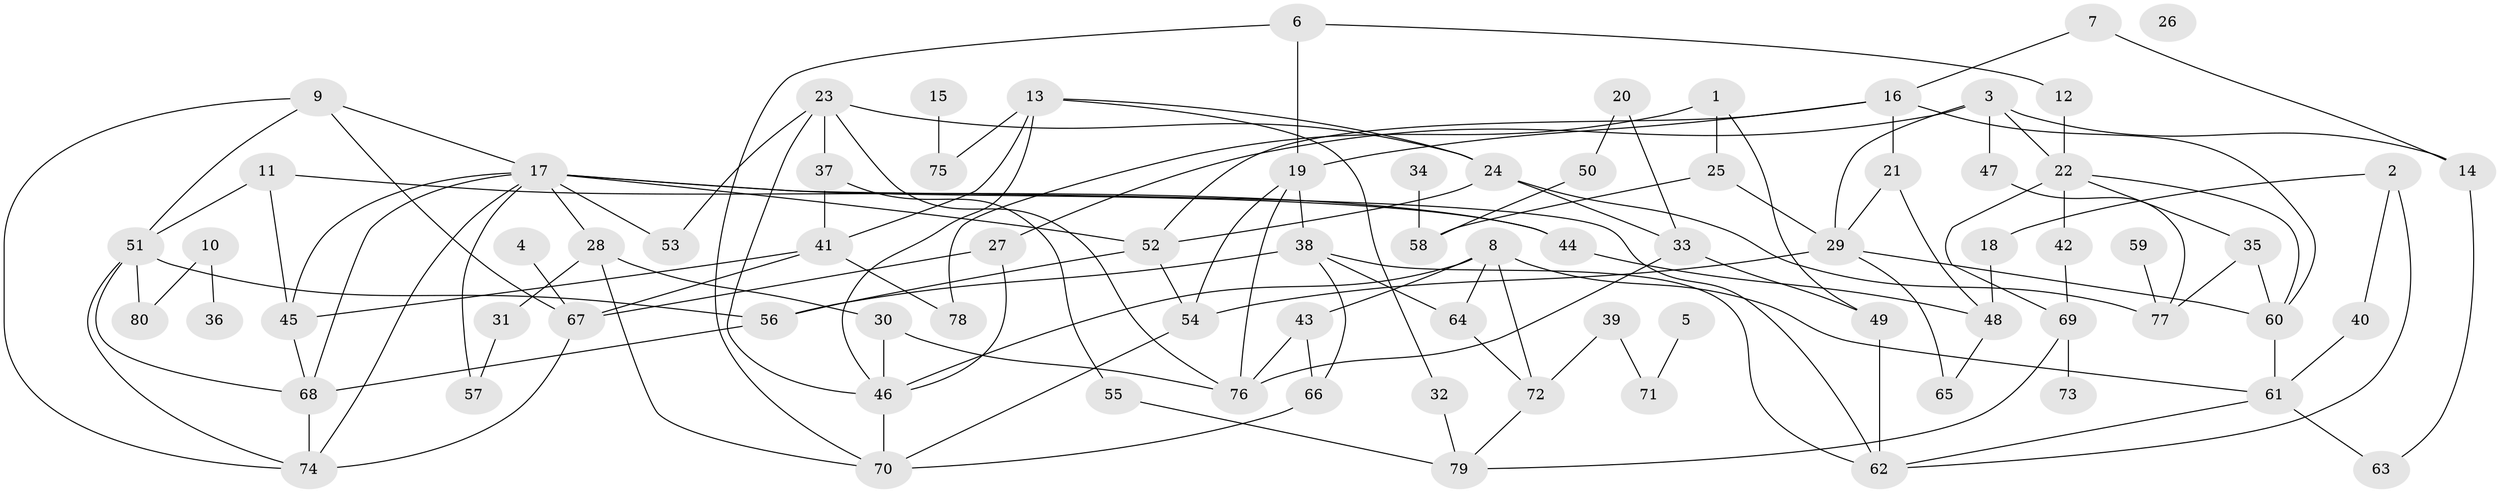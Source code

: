 // coarse degree distribution, {9: 0.05128205128205128, 5: 0.1794871794871795, 4: 0.23076923076923078, 8: 0.05128205128205128, 6: 0.05128205128205128, 1: 0.1282051282051282, 3: 0.10256410256410256, 12: 0.02564102564102564, 2: 0.1794871794871795}
// Generated by graph-tools (version 1.1) at 2025/48/03/04/25 22:48:25]
// undirected, 80 vertices, 134 edges
graph export_dot {
  node [color=gray90,style=filled];
  1;
  2;
  3;
  4;
  5;
  6;
  7;
  8;
  9;
  10;
  11;
  12;
  13;
  14;
  15;
  16;
  17;
  18;
  19;
  20;
  21;
  22;
  23;
  24;
  25;
  26;
  27;
  28;
  29;
  30;
  31;
  32;
  33;
  34;
  35;
  36;
  37;
  38;
  39;
  40;
  41;
  42;
  43;
  44;
  45;
  46;
  47;
  48;
  49;
  50;
  51;
  52;
  53;
  54;
  55;
  56;
  57;
  58;
  59;
  60;
  61;
  62;
  63;
  64;
  65;
  66;
  67;
  68;
  69;
  70;
  71;
  72;
  73;
  74;
  75;
  76;
  77;
  78;
  79;
  80;
  1 -- 25;
  1 -- 49;
  1 -- 78;
  2 -- 18;
  2 -- 40;
  2 -- 62;
  3 -- 14;
  3 -- 22;
  3 -- 27;
  3 -- 29;
  3 -- 47;
  4 -- 67;
  5 -- 71;
  6 -- 12;
  6 -- 19;
  6 -- 70;
  7 -- 14;
  7 -- 16;
  8 -- 43;
  8 -- 46;
  8 -- 61;
  8 -- 64;
  8 -- 72;
  9 -- 17;
  9 -- 51;
  9 -- 67;
  9 -- 74;
  10 -- 36;
  10 -- 80;
  11 -- 44;
  11 -- 45;
  11 -- 51;
  12 -- 22;
  13 -- 24;
  13 -- 32;
  13 -- 41;
  13 -- 46;
  13 -- 75;
  14 -- 63;
  15 -- 75;
  16 -- 19;
  16 -- 21;
  16 -- 52;
  16 -- 60;
  17 -- 28;
  17 -- 44;
  17 -- 45;
  17 -- 52;
  17 -- 53;
  17 -- 57;
  17 -- 62;
  17 -- 68;
  17 -- 74;
  18 -- 48;
  19 -- 38;
  19 -- 54;
  19 -- 76;
  20 -- 33;
  20 -- 50;
  21 -- 29;
  21 -- 48;
  22 -- 35;
  22 -- 42;
  22 -- 60;
  22 -- 69;
  23 -- 24;
  23 -- 37;
  23 -- 46;
  23 -- 53;
  23 -- 76;
  24 -- 33;
  24 -- 52;
  24 -- 77;
  25 -- 29;
  25 -- 58;
  27 -- 46;
  27 -- 67;
  28 -- 30;
  28 -- 31;
  28 -- 70;
  29 -- 54;
  29 -- 60;
  29 -- 65;
  30 -- 46;
  30 -- 76;
  31 -- 57;
  32 -- 79;
  33 -- 49;
  33 -- 76;
  34 -- 58;
  35 -- 60;
  35 -- 77;
  37 -- 41;
  37 -- 55;
  38 -- 56;
  38 -- 62;
  38 -- 64;
  38 -- 66;
  39 -- 71;
  39 -- 72;
  40 -- 61;
  41 -- 45;
  41 -- 67;
  41 -- 78;
  42 -- 69;
  43 -- 66;
  43 -- 76;
  44 -- 48;
  45 -- 68;
  46 -- 70;
  47 -- 77;
  48 -- 65;
  49 -- 62;
  50 -- 58;
  51 -- 56;
  51 -- 68;
  51 -- 74;
  51 -- 80;
  52 -- 54;
  52 -- 56;
  54 -- 70;
  55 -- 79;
  56 -- 68;
  59 -- 77;
  60 -- 61;
  61 -- 62;
  61 -- 63;
  64 -- 72;
  66 -- 70;
  67 -- 74;
  68 -- 74;
  69 -- 73;
  69 -- 79;
  72 -- 79;
}
